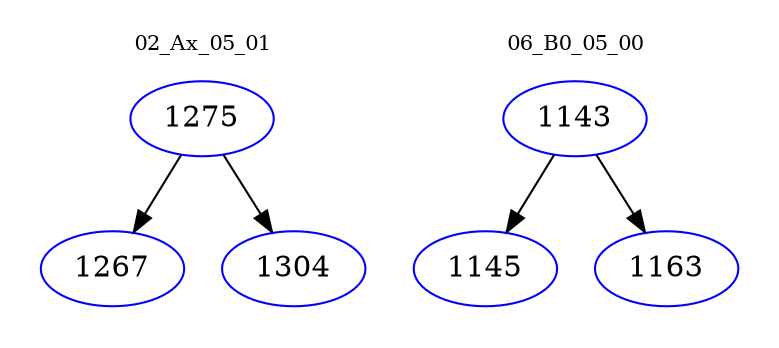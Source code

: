 digraph{
subgraph cluster_0 {
color = white
label = "02_Ax_05_01";
fontsize=10;
T0_1275 [label="1275", color="blue"]
T0_1275 -> T0_1267 [color="black"]
T0_1267 [label="1267", color="blue"]
T0_1275 -> T0_1304 [color="black"]
T0_1304 [label="1304", color="blue"]
}
subgraph cluster_1 {
color = white
label = "06_B0_05_00";
fontsize=10;
T1_1143 [label="1143", color="blue"]
T1_1143 -> T1_1145 [color="black"]
T1_1145 [label="1145", color="blue"]
T1_1143 -> T1_1163 [color="black"]
T1_1163 [label="1163", color="blue"]
}
}

